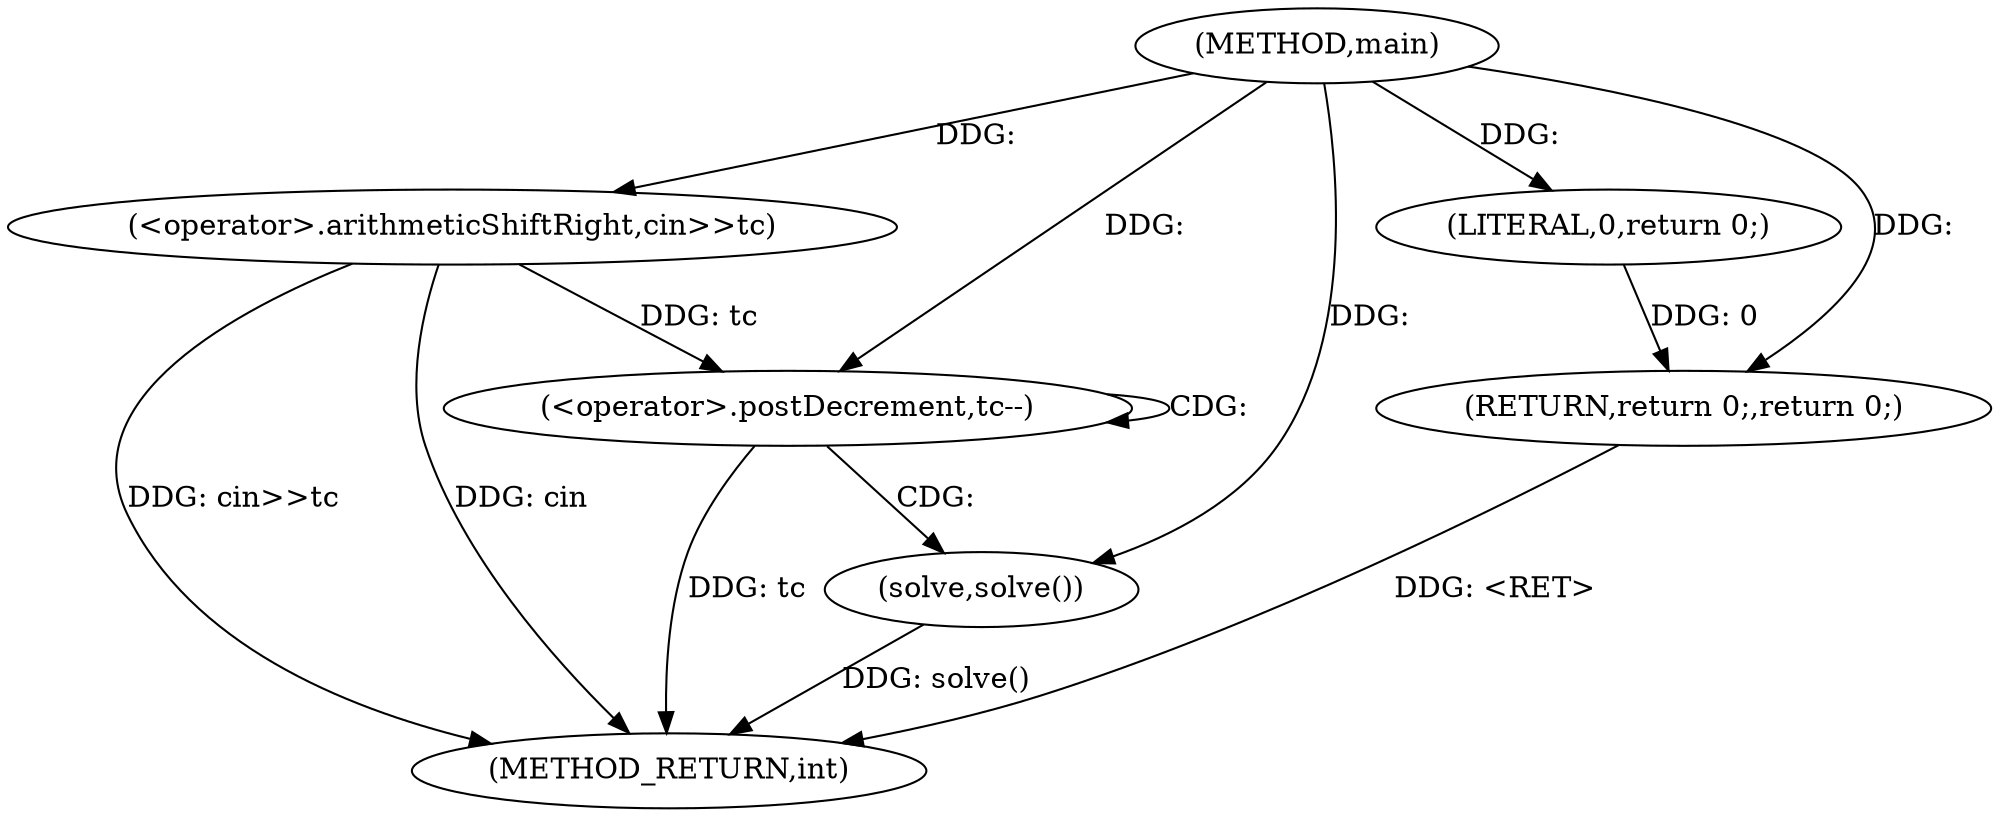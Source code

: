 digraph "main" {  
"1000233" [label = "(METHOD,main)" ]
"1000245" [label = "(METHOD_RETURN,int)" ]
"1000236" [label = "(<operator>.arithmeticShiftRight,cin>>tc)" ]
"1000243" [label = "(RETURN,return 0;,return 0;)" ]
"1000240" [label = "(<operator>.postDecrement,tc--)" ]
"1000242" [label = "(solve,solve())" ]
"1000244" [label = "(LITERAL,0,return 0;)" ]
  "1000243" -> "1000245"  [ label = "DDG: <RET>"] 
  "1000236" -> "1000245"  [ label = "DDG: cin>>tc"] 
  "1000240" -> "1000245"  [ label = "DDG: tc"] 
  "1000242" -> "1000245"  [ label = "DDG: solve()"] 
  "1000236" -> "1000245"  [ label = "DDG: cin"] 
  "1000244" -> "1000243"  [ label = "DDG: 0"] 
  "1000233" -> "1000243"  [ label = "DDG: "] 
  "1000233" -> "1000236"  [ label = "DDG: "] 
  "1000233" -> "1000242"  [ label = "DDG: "] 
  "1000233" -> "1000244"  [ label = "DDG: "] 
  "1000236" -> "1000240"  [ label = "DDG: tc"] 
  "1000233" -> "1000240"  [ label = "DDG: "] 
  "1000240" -> "1000242"  [ label = "CDG: "] 
  "1000240" -> "1000240"  [ label = "CDG: "] 
}

